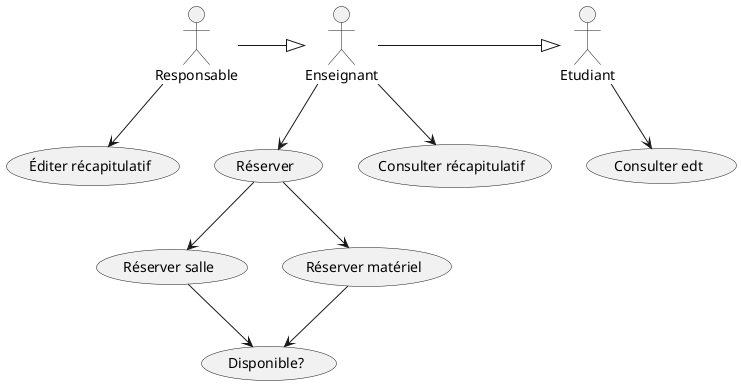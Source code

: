 @startuml Titre
'--------------------------------
' Parametres pour le dessin
'--------------------------------
'--http://iut-blagnac.github.io/POO/TD3.html--
hide circle
hide empty members
hide empty methods
'--------------------------------

'4.2.1

'2.1.1. Énoncé
'Dans un établissement scolaire, on désire gérer la réservation 
'des salles de cours et du matériel pédagogique (ordinateur portable 
'et/ou vidéo-projecteur). Seuls les enseignants sont habilités à
' effectuer des réservations (sous réserve de disponibilité de la 
' salle ou du matériel). Le planning des salles peut quant à lui 
' être consulté par tout le monde (enseignants et étudiants). Par
'  contre, le récapitulatif horaire par enseignant (calculé à partir
'   du planning des salles) ne peut être consulté que par les enseignants.
'   nfin, il existe pour chaque formation un enseignant responsable qui
'    seul peut éditer le récapitulatif horaire pour l’ensemble de la
'     formation.'

'2.1.2. Question
'Modéliser cette situation par un diagramme de cas d’utilisation.

usecase (Réserver) as Reserver

usecase (Réserver salle) as SReserver
usecase (Réserver matériel) as MReserver

usecase (Consulter edt) as Consulter
usecase (Consulter récapitulatif) as CRecap
usecase (Éditer récapitulatif) as ERecap
usecase (Disponible?) as Dispo
actor Enseignant
actor Etudiant
actor Responsable

Enseignant -|> Etudiant
Responsable -|> Enseignant

Reserver --> SReserver
Reserver --> MReserver

SReserver --> Dispo
MReserver --> Dispo

Enseignant --> Reserver
Enseignant --> CRecap
Etudiant --> Consulter
Responsable --> ERecap

@enduml